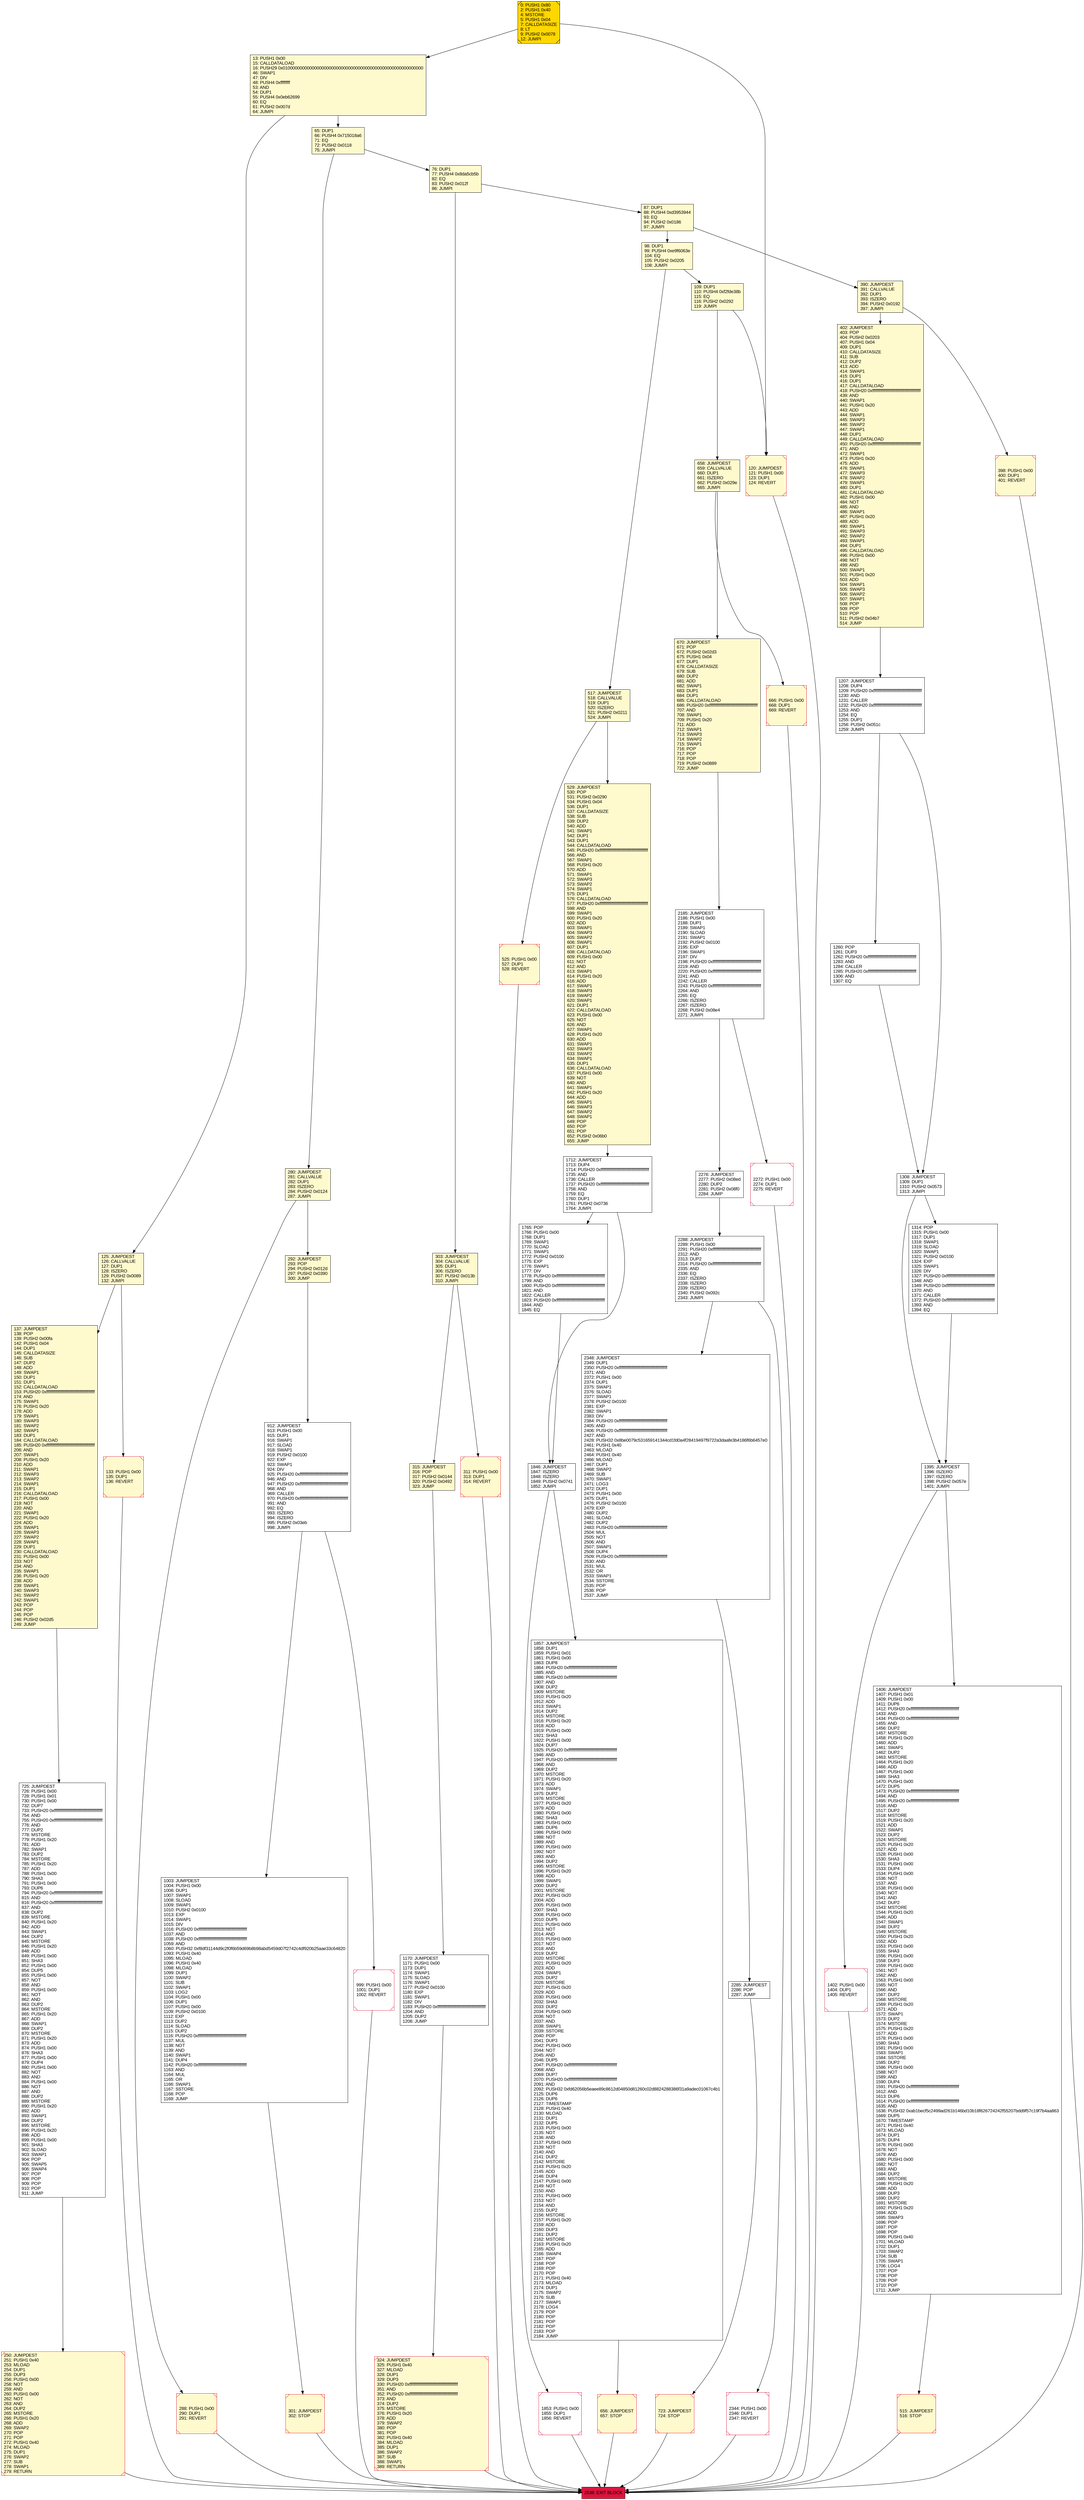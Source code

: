 digraph G {
bgcolor=transparent rankdir=UD;
node [shape=box style=filled color=black fillcolor=white fontname=arial fontcolor=black];
288 [label="288: PUSH1 0x00\l290: DUP1\l291: REVERT\l" fillcolor=lemonchiffon shape=Msquare color=crimson ];
656 [label="656: JUMPDEST\l657: STOP\l" fillcolor=lemonchiffon shape=Msquare color=crimson ];
1765 [label="1765: POP\l1766: PUSH1 0x00\l1768: DUP1\l1769: SWAP1\l1770: SLOAD\l1771: SWAP1\l1772: PUSH2 0x0100\l1775: EXP\l1776: SWAP1\l1777: DIV\l1778: PUSH20 0xffffffffffffffffffffffffffffffffffffffff\l1799: AND\l1800: PUSH20 0xffffffffffffffffffffffffffffffffffffffff\l1821: AND\l1822: CALLER\l1823: PUSH20 0xffffffffffffffffffffffffffffffffffffffff\l1844: AND\l1845: EQ\l" ];
1406 [label="1406: JUMPDEST\l1407: PUSH1 0x01\l1409: PUSH1 0x00\l1411: DUP6\l1412: PUSH20 0xffffffffffffffffffffffffffffffffffffffff\l1433: AND\l1434: PUSH20 0xffffffffffffffffffffffffffffffffffffffff\l1455: AND\l1456: DUP2\l1457: MSTORE\l1458: PUSH1 0x20\l1460: ADD\l1461: SWAP1\l1462: DUP2\l1463: MSTORE\l1464: PUSH1 0x20\l1466: ADD\l1467: PUSH1 0x00\l1469: SHA3\l1470: PUSH1 0x00\l1472: DUP5\l1473: PUSH20 0xffffffffffffffffffffffffffffffffffffffff\l1494: AND\l1495: PUSH20 0xffffffffffffffffffffffffffffffffffffffff\l1516: AND\l1517: DUP2\l1518: MSTORE\l1519: PUSH1 0x20\l1521: ADD\l1522: SWAP1\l1523: DUP2\l1524: MSTORE\l1525: PUSH1 0x20\l1527: ADD\l1528: PUSH1 0x00\l1530: SHA3\l1531: PUSH1 0x00\l1533: DUP4\l1534: PUSH1 0x00\l1536: NOT\l1537: AND\l1538: PUSH1 0x00\l1540: NOT\l1541: AND\l1542: DUP2\l1543: MSTORE\l1544: PUSH1 0x20\l1546: ADD\l1547: SWAP1\l1548: DUP2\l1549: MSTORE\l1550: PUSH1 0x20\l1552: ADD\l1553: PUSH1 0x00\l1555: SHA3\l1556: PUSH1 0x00\l1558: DUP3\l1559: PUSH1 0x00\l1561: NOT\l1562: AND\l1563: PUSH1 0x00\l1565: NOT\l1566: AND\l1567: DUP2\l1568: MSTORE\l1569: PUSH1 0x20\l1571: ADD\l1572: SWAP1\l1573: DUP2\l1574: MSTORE\l1575: PUSH1 0x20\l1577: ADD\l1578: PUSH1 0x00\l1580: SHA3\l1581: PUSH1 0x00\l1583: SWAP1\l1584: SSTORE\l1585: DUP2\l1586: PUSH1 0x00\l1588: NOT\l1589: AND\l1590: DUP4\l1591: PUSH20 0xffffffffffffffffffffffffffffffffffffffff\l1612: AND\l1613: DUP6\l1614: PUSH20 0xffffffffffffffffffffffffffffffffffffffff\l1635: AND\l1636: PUSH32 0xab1becf5c2499ad261b146bd10b18f626724242f55207bdd9f57c19f7b4aa863\l1669: DUP5\l1670: TIMESTAMP\l1671: PUSH1 0x40\l1673: MLOAD\l1674: DUP1\l1675: DUP4\l1676: PUSH1 0x00\l1678: NOT\l1679: AND\l1680: PUSH1 0x00\l1682: NOT\l1683: AND\l1684: DUP2\l1685: MSTORE\l1686: PUSH1 0x20\l1688: ADD\l1689: DUP3\l1690: DUP2\l1691: MSTORE\l1692: PUSH1 0x20\l1694: ADD\l1695: SWAP3\l1696: POP\l1697: POP\l1698: POP\l1699: PUSH1 0x40\l1701: MLOAD\l1702: DUP1\l1703: SWAP2\l1704: SUB\l1705: SWAP1\l1706: LOG4\l1707: POP\l1708: POP\l1709: POP\l1710: POP\l1711: JUMP\l" ];
529 [label="529: JUMPDEST\l530: POP\l531: PUSH2 0x0290\l534: PUSH1 0x04\l536: DUP1\l537: CALLDATASIZE\l538: SUB\l539: DUP2\l540: ADD\l541: SWAP1\l542: DUP1\l543: DUP1\l544: CALLDATALOAD\l545: PUSH20 0xffffffffffffffffffffffffffffffffffffffff\l566: AND\l567: SWAP1\l568: PUSH1 0x20\l570: ADD\l571: SWAP1\l572: SWAP3\l573: SWAP2\l574: SWAP1\l575: DUP1\l576: CALLDATALOAD\l577: PUSH20 0xffffffffffffffffffffffffffffffffffffffff\l598: AND\l599: SWAP1\l600: PUSH1 0x20\l602: ADD\l603: SWAP1\l604: SWAP3\l605: SWAP2\l606: SWAP1\l607: DUP1\l608: CALLDATALOAD\l609: PUSH1 0x00\l611: NOT\l612: AND\l613: SWAP1\l614: PUSH1 0x20\l616: ADD\l617: SWAP1\l618: SWAP3\l619: SWAP2\l620: SWAP1\l621: DUP1\l622: CALLDATALOAD\l623: PUSH1 0x00\l625: NOT\l626: AND\l627: SWAP1\l628: PUSH1 0x20\l630: ADD\l631: SWAP1\l632: SWAP3\l633: SWAP2\l634: SWAP1\l635: DUP1\l636: CALLDATALOAD\l637: PUSH1 0x00\l639: NOT\l640: AND\l641: SWAP1\l642: PUSH1 0x20\l644: ADD\l645: SWAP1\l646: SWAP3\l647: SWAP2\l648: SWAP1\l649: POP\l650: POP\l651: POP\l652: PUSH2 0x06b0\l655: JUMP\l" fillcolor=lemonchiffon ];
2344 [label="2344: PUSH1 0x00\l2346: DUP1\l2347: REVERT\l" shape=Msquare color=crimson ];
517 [label="517: JUMPDEST\l518: CALLVALUE\l519: DUP1\l520: ISZERO\l521: PUSH2 0x0211\l524: JUMPI\l" fillcolor=lemonchiffon ];
87 [label="87: DUP1\l88: PUSH4 0xd3953944\l93: EQ\l94: PUSH2 0x0186\l97: JUMPI\l" fillcolor=lemonchiffon ];
76 [label="76: DUP1\l77: PUSH4 0x8da5cb5b\l82: EQ\l83: PUSH2 0x012f\l86: JUMPI\l" fillcolor=lemonchiffon ];
670 [label="670: JUMPDEST\l671: POP\l672: PUSH2 0x02d3\l675: PUSH1 0x04\l677: DUP1\l678: CALLDATASIZE\l679: SUB\l680: DUP2\l681: ADD\l682: SWAP1\l683: DUP1\l684: DUP1\l685: CALLDATALOAD\l686: PUSH20 0xffffffffffffffffffffffffffffffffffffffff\l707: AND\l708: SWAP1\l709: PUSH1 0x20\l711: ADD\l712: SWAP1\l713: SWAP3\l714: SWAP2\l715: SWAP1\l716: POP\l717: POP\l718: POP\l719: PUSH2 0x0889\l722: JUMP\l" fillcolor=lemonchiffon ];
1857 [label="1857: JUMPDEST\l1858: DUP1\l1859: PUSH1 0x01\l1861: PUSH1 0x00\l1863: DUP8\l1864: PUSH20 0xffffffffffffffffffffffffffffffffffffffff\l1885: AND\l1886: PUSH20 0xffffffffffffffffffffffffffffffffffffffff\l1907: AND\l1908: DUP2\l1909: MSTORE\l1910: PUSH1 0x20\l1912: ADD\l1913: SWAP1\l1914: DUP2\l1915: MSTORE\l1916: PUSH1 0x20\l1918: ADD\l1919: PUSH1 0x00\l1921: SHA3\l1922: PUSH1 0x00\l1924: DUP7\l1925: PUSH20 0xffffffffffffffffffffffffffffffffffffffff\l1946: AND\l1947: PUSH20 0xffffffffffffffffffffffffffffffffffffffff\l1968: AND\l1969: DUP2\l1970: MSTORE\l1971: PUSH1 0x20\l1973: ADD\l1974: SWAP1\l1975: DUP2\l1976: MSTORE\l1977: PUSH1 0x20\l1979: ADD\l1980: PUSH1 0x00\l1982: SHA3\l1983: PUSH1 0x00\l1985: DUP6\l1986: PUSH1 0x00\l1988: NOT\l1989: AND\l1990: PUSH1 0x00\l1992: NOT\l1993: AND\l1994: DUP2\l1995: MSTORE\l1996: PUSH1 0x20\l1998: ADD\l1999: SWAP1\l2000: DUP2\l2001: MSTORE\l2002: PUSH1 0x20\l2004: ADD\l2005: PUSH1 0x00\l2007: SHA3\l2008: PUSH1 0x00\l2010: DUP5\l2011: PUSH1 0x00\l2013: NOT\l2014: AND\l2015: PUSH1 0x00\l2017: NOT\l2018: AND\l2019: DUP2\l2020: MSTORE\l2021: PUSH1 0x20\l2023: ADD\l2024: SWAP1\l2025: DUP2\l2026: MSTORE\l2027: PUSH1 0x20\l2029: ADD\l2030: PUSH1 0x00\l2032: SHA3\l2033: DUP2\l2034: PUSH1 0x00\l2036: NOT\l2037: AND\l2038: SWAP1\l2039: SSTORE\l2040: POP\l2041: DUP3\l2042: PUSH1 0x00\l2044: NOT\l2045: AND\l2046: DUP5\l2047: PUSH20 0xffffffffffffffffffffffffffffffffffffffff\l2068: AND\l2069: DUP7\l2070: PUSH20 0xffffffffffffffffffffffffffffffffffffffff\l2091: AND\l2092: PUSH32 0xfd62056b5eaee89c8612d04850d81260c02d8824288386f31a9adec01067c4b1\l2125: DUP6\l2126: DUP6\l2127: TIMESTAMP\l2128: PUSH1 0x40\l2130: MLOAD\l2131: DUP1\l2132: DUP5\l2133: PUSH1 0x00\l2135: NOT\l2136: AND\l2137: PUSH1 0x00\l2139: NOT\l2140: AND\l2141: DUP2\l2142: MSTORE\l2143: PUSH1 0x20\l2145: ADD\l2146: DUP4\l2147: PUSH1 0x00\l2149: NOT\l2150: AND\l2151: PUSH1 0x00\l2153: NOT\l2154: AND\l2155: DUP2\l2156: MSTORE\l2157: PUSH1 0x20\l2159: ADD\l2160: DUP3\l2161: DUP2\l2162: MSTORE\l2163: PUSH1 0x20\l2165: ADD\l2166: SWAP4\l2167: POP\l2168: POP\l2169: POP\l2170: POP\l2171: PUSH1 0x40\l2173: MLOAD\l2174: DUP1\l2175: SWAP2\l2176: SUB\l2177: SWAP1\l2178: LOG4\l2179: POP\l2180: POP\l2181: POP\l2182: POP\l2183: POP\l2184: JUMP\l" ];
98 [label="98: DUP1\l99: PUSH4 0xe9f6063e\l104: EQ\l105: PUSH2 0x0205\l108: JUMPI\l" fillcolor=lemonchiffon ];
2288 [label="2288: JUMPDEST\l2289: PUSH1 0x00\l2291: PUSH20 0xffffffffffffffffffffffffffffffffffffffff\l2312: AND\l2313: DUP2\l2314: PUSH20 0xffffffffffffffffffffffffffffffffffffffff\l2335: AND\l2336: EQ\l2337: ISZERO\l2338: ISZERO\l2339: ISZERO\l2340: PUSH2 0x092c\l2343: JUMPI\l" ];
1395 [label="1395: JUMPDEST\l1396: ISZERO\l1397: ISZERO\l1398: PUSH2 0x057e\l1401: JUMPI\l" ];
311 [label="311: PUSH1 0x00\l313: DUP1\l314: REVERT\l" fillcolor=lemonchiffon shape=Msquare color=crimson ];
324 [label="324: JUMPDEST\l325: PUSH1 0x40\l327: MLOAD\l328: DUP1\l329: DUP3\l330: PUSH20 0xffffffffffffffffffffffffffffffffffffffff\l351: AND\l352: PUSH20 0xffffffffffffffffffffffffffffffffffffffff\l373: AND\l374: DUP2\l375: MSTORE\l376: PUSH1 0x20\l378: ADD\l379: SWAP2\l380: POP\l381: POP\l382: PUSH1 0x40\l384: MLOAD\l385: DUP1\l386: SWAP2\l387: SUB\l388: SWAP1\l389: RETURN\l" fillcolor=lemonchiffon shape=Msquare color=crimson ];
515 [label="515: JUMPDEST\l516: STOP\l" fillcolor=lemonchiffon shape=Msquare color=crimson ];
1853 [label="1853: PUSH1 0x00\l1855: DUP1\l1856: REVERT\l" shape=Msquare color=crimson ];
2276 [label="2276: JUMPDEST\l2277: PUSH2 0x08ed\l2280: DUP2\l2281: PUSH2 0x08f0\l2284: JUMP\l" ];
133 [label="133: PUSH1 0x00\l135: DUP1\l136: REVERT\l" fillcolor=lemonchiffon shape=Msquare color=crimson ];
1170 [label="1170: JUMPDEST\l1171: PUSH1 0x00\l1173: DUP1\l1174: SWAP1\l1175: SLOAD\l1176: SWAP1\l1177: PUSH2 0x0100\l1180: EXP\l1181: SWAP1\l1182: DIV\l1183: PUSH20 0xffffffffffffffffffffffffffffffffffffffff\l1204: AND\l1205: DUP2\l1206: JUMP\l" ];
1712 [label="1712: JUMPDEST\l1713: DUP4\l1714: PUSH20 0xffffffffffffffffffffffffffffffffffffffff\l1735: AND\l1736: CALLER\l1737: PUSH20 0xffffffffffffffffffffffffffffffffffffffff\l1758: AND\l1759: EQ\l1760: DUP1\l1761: PUSH2 0x0736\l1764: JUMPI\l" ];
1308 [label="1308: JUMPDEST\l1309: DUP1\l1310: PUSH2 0x0573\l1313: JUMPI\l" ];
525 [label="525: PUSH1 0x00\l527: DUP1\l528: REVERT\l" fillcolor=lemonchiffon shape=Msquare color=crimson ];
658 [label="658: JUMPDEST\l659: CALLVALUE\l660: DUP1\l661: ISZERO\l662: PUSH2 0x029e\l665: JUMPI\l" fillcolor=lemonchiffon ];
398 [label="398: PUSH1 0x00\l400: DUP1\l401: REVERT\l" fillcolor=lemonchiffon shape=Msquare color=crimson ];
250 [label="250: JUMPDEST\l251: PUSH1 0x40\l253: MLOAD\l254: DUP1\l255: DUP3\l256: PUSH1 0x00\l258: NOT\l259: AND\l260: PUSH1 0x00\l262: NOT\l263: AND\l264: DUP2\l265: MSTORE\l266: PUSH1 0x20\l268: ADD\l269: SWAP2\l270: POP\l271: POP\l272: PUSH1 0x40\l274: MLOAD\l275: DUP1\l276: SWAP2\l277: SUB\l278: SWAP1\l279: RETURN\l" fillcolor=lemonchiffon shape=Msquare color=crimson ];
125 [label="125: JUMPDEST\l126: CALLVALUE\l127: DUP1\l128: ISZERO\l129: PUSH2 0x0089\l132: JUMPI\l" fillcolor=lemonchiffon ];
301 [label="301: JUMPDEST\l302: STOP\l" fillcolor=lemonchiffon shape=Msquare color=crimson ];
0 [label="0: PUSH1 0x80\l2: PUSH1 0x40\l4: MSTORE\l5: PUSH1 0x04\l7: CALLDATASIZE\l8: LT\l9: PUSH2 0x0078\l12: JUMPI\l" fillcolor=lemonchiffon shape=Msquare fillcolor=gold ];
390 [label="390: JUMPDEST\l391: CALLVALUE\l392: DUP1\l393: ISZERO\l394: PUSH2 0x0192\l397: JUMPI\l" fillcolor=lemonchiffon ];
666 [label="666: PUSH1 0x00\l668: DUP1\l669: REVERT\l" fillcolor=lemonchiffon shape=Msquare color=crimson ];
2272 [label="2272: PUSH1 0x00\l2274: DUP1\l2275: REVERT\l" shape=Msquare color=crimson ];
912 [label="912: JUMPDEST\l913: PUSH1 0x00\l915: DUP1\l916: SWAP1\l917: SLOAD\l918: SWAP1\l919: PUSH2 0x0100\l922: EXP\l923: SWAP1\l924: DIV\l925: PUSH20 0xffffffffffffffffffffffffffffffffffffffff\l946: AND\l947: PUSH20 0xffffffffffffffffffffffffffffffffffffffff\l968: AND\l969: CALLER\l970: PUSH20 0xffffffffffffffffffffffffffffffffffffffff\l991: AND\l992: EQ\l993: ISZERO\l994: ISZERO\l995: PUSH2 0x03eb\l998: JUMPI\l" ];
1314 [label="1314: POP\l1315: PUSH1 0x00\l1317: DUP1\l1318: SWAP1\l1319: SLOAD\l1320: SWAP1\l1321: PUSH2 0x0100\l1324: EXP\l1325: SWAP1\l1326: DIV\l1327: PUSH20 0xffffffffffffffffffffffffffffffffffffffff\l1348: AND\l1349: PUSH20 0xffffffffffffffffffffffffffffffffffffffff\l1370: AND\l1371: CALLER\l1372: PUSH20 0xffffffffffffffffffffffffffffffffffffffff\l1393: AND\l1394: EQ\l" ];
999 [label="999: PUSH1 0x00\l1001: DUP1\l1002: REVERT\l" shape=Msquare color=crimson ];
723 [label="723: JUMPDEST\l724: STOP\l" fillcolor=lemonchiffon shape=Msquare color=crimson ];
280 [label="280: JUMPDEST\l281: CALLVALUE\l282: DUP1\l283: ISZERO\l284: PUSH2 0x0124\l287: JUMPI\l" fillcolor=lemonchiffon ];
2285 [label="2285: JUMPDEST\l2286: POP\l2287: JUMP\l" ];
292 [label="292: JUMPDEST\l293: POP\l294: PUSH2 0x012d\l297: PUSH2 0x0390\l300: JUMP\l" fillcolor=lemonchiffon ];
402 [label="402: JUMPDEST\l403: POP\l404: PUSH2 0x0203\l407: PUSH1 0x04\l409: DUP1\l410: CALLDATASIZE\l411: SUB\l412: DUP2\l413: ADD\l414: SWAP1\l415: DUP1\l416: DUP1\l417: CALLDATALOAD\l418: PUSH20 0xffffffffffffffffffffffffffffffffffffffff\l439: AND\l440: SWAP1\l441: PUSH1 0x20\l443: ADD\l444: SWAP1\l445: SWAP3\l446: SWAP2\l447: SWAP1\l448: DUP1\l449: CALLDATALOAD\l450: PUSH20 0xffffffffffffffffffffffffffffffffffffffff\l471: AND\l472: SWAP1\l473: PUSH1 0x20\l475: ADD\l476: SWAP1\l477: SWAP3\l478: SWAP2\l479: SWAP1\l480: DUP1\l481: CALLDATALOAD\l482: PUSH1 0x00\l484: NOT\l485: AND\l486: SWAP1\l487: PUSH1 0x20\l489: ADD\l490: SWAP1\l491: SWAP3\l492: SWAP2\l493: SWAP1\l494: DUP1\l495: CALLDATALOAD\l496: PUSH1 0x00\l498: NOT\l499: AND\l500: SWAP1\l501: PUSH1 0x20\l503: ADD\l504: SWAP1\l505: SWAP3\l506: SWAP2\l507: SWAP1\l508: POP\l509: POP\l510: POP\l511: PUSH2 0x04b7\l514: JUMP\l" fillcolor=lemonchiffon ];
725 [label="725: JUMPDEST\l726: PUSH1 0x00\l728: PUSH1 0x01\l730: PUSH1 0x00\l732: DUP7\l733: PUSH20 0xffffffffffffffffffffffffffffffffffffffff\l754: AND\l755: PUSH20 0xffffffffffffffffffffffffffffffffffffffff\l776: AND\l777: DUP2\l778: MSTORE\l779: PUSH1 0x20\l781: ADD\l782: SWAP1\l783: DUP2\l784: MSTORE\l785: PUSH1 0x20\l787: ADD\l788: PUSH1 0x00\l790: SHA3\l791: PUSH1 0x00\l793: DUP6\l794: PUSH20 0xffffffffffffffffffffffffffffffffffffffff\l815: AND\l816: PUSH20 0xffffffffffffffffffffffffffffffffffffffff\l837: AND\l838: DUP2\l839: MSTORE\l840: PUSH1 0x20\l842: ADD\l843: SWAP1\l844: DUP2\l845: MSTORE\l846: PUSH1 0x20\l848: ADD\l849: PUSH1 0x00\l851: SHA3\l852: PUSH1 0x00\l854: DUP5\l855: PUSH1 0x00\l857: NOT\l858: AND\l859: PUSH1 0x00\l861: NOT\l862: AND\l863: DUP2\l864: MSTORE\l865: PUSH1 0x20\l867: ADD\l868: SWAP1\l869: DUP2\l870: MSTORE\l871: PUSH1 0x20\l873: ADD\l874: PUSH1 0x00\l876: SHA3\l877: PUSH1 0x00\l879: DUP4\l880: PUSH1 0x00\l882: NOT\l883: AND\l884: PUSH1 0x00\l886: NOT\l887: AND\l888: DUP2\l889: MSTORE\l890: PUSH1 0x20\l892: ADD\l893: SWAP1\l894: DUP2\l895: MSTORE\l896: PUSH1 0x20\l898: ADD\l899: PUSH1 0x00\l901: SHA3\l902: SLOAD\l903: SWAP1\l904: POP\l905: SWAP5\l906: SWAP4\l907: POP\l908: POP\l909: POP\l910: POP\l911: JUMP\l" ];
1260 [label="1260: POP\l1261: DUP3\l1262: PUSH20 0xffffffffffffffffffffffffffffffffffffffff\l1283: AND\l1284: CALLER\l1285: PUSH20 0xffffffffffffffffffffffffffffffffffffffff\l1306: AND\l1307: EQ\l" ];
1402 [label="1402: PUSH1 0x00\l1404: DUP1\l1405: REVERT\l" shape=Msquare color=crimson ];
2348 [label="2348: JUMPDEST\l2349: DUP1\l2350: PUSH20 0xffffffffffffffffffffffffffffffffffffffff\l2371: AND\l2372: PUSH1 0x00\l2374: DUP1\l2375: SWAP1\l2376: SLOAD\l2377: SWAP1\l2378: PUSH2 0x0100\l2381: EXP\l2382: SWAP1\l2383: DIV\l2384: PUSH20 0xffffffffffffffffffffffffffffffffffffffff\l2405: AND\l2406: PUSH20 0xffffffffffffffffffffffffffffffffffffffff\l2427: AND\l2428: PUSH32 0x8be0079c531659141344cd1fd0a4f28419497f9722a3daafe3b4186f6b6457e0\l2461: PUSH1 0x40\l2463: MLOAD\l2464: PUSH1 0x40\l2466: MLOAD\l2467: DUP1\l2468: SWAP2\l2469: SUB\l2470: SWAP1\l2471: LOG3\l2472: DUP1\l2473: PUSH1 0x00\l2475: DUP1\l2476: PUSH2 0x0100\l2479: EXP\l2480: DUP2\l2481: SLOAD\l2482: DUP2\l2483: PUSH20 0xffffffffffffffffffffffffffffffffffffffff\l2504: MUL\l2505: NOT\l2506: AND\l2507: SWAP1\l2508: DUP4\l2509: PUSH20 0xffffffffffffffffffffffffffffffffffffffff\l2530: AND\l2531: MUL\l2532: OR\l2533: SWAP1\l2534: SSTORE\l2535: POP\l2536: POP\l2537: JUMP\l" ];
315 [label="315: JUMPDEST\l316: POP\l317: PUSH2 0x0144\l320: PUSH2 0x0492\l323: JUMP\l" fillcolor=lemonchiffon ];
1003 [label="1003: JUMPDEST\l1004: PUSH1 0x00\l1006: DUP1\l1007: SWAP1\l1008: SLOAD\l1009: SWAP1\l1010: PUSH2 0x0100\l1013: EXP\l1014: SWAP1\l1015: DIV\l1016: PUSH20 0xffffffffffffffffffffffffffffffffffffffff\l1037: AND\l1038: PUSH20 0xffffffffffffffffffffffffffffffffffffffff\l1059: AND\l1060: PUSH32 0xf8df31144d9c2f0f6b59d69b8b98abd5459d07f2742c4df920b25aae33c64820\l1093: PUSH1 0x40\l1095: MLOAD\l1096: PUSH1 0x40\l1098: MLOAD\l1099: DUP1\l1100: SWAP2\l1101: SUB\l1102: SWAP1\l1103: LOG2\l1104: PUSH1 0x00\l1106: DUP1\l1107: PUSH1 0x00\l1109: PUSH2 0x0100\l1112: EXP\l1113: DUP2\l1114: SLOAD\l1115: DUP2\l1116: PUSH20 0xffffffffffffffffffffffffffffffffffffffff\l1137: MUL\l1138: NOT\l1139: AND\l1140: SWAP1\l1141: DUP4\l1142: PUSH20 0xffffffffffffffffffffffffffffffffffffffff\l1163: AND\l1164: MUL\l1165: OR\l1166: SWAP1\l1167: SSTORE\l1168: POP\l1169: JUMP\l" ];
303 [label="303: JUMPDEST\l304: CALLVALUE\l305: DUP1\l306: ISZERO\l307: PUSH2 0x013b\l310: JUMPI\l" fillcolor=lemonchiffon ];
13 [label="13: PUSH1 0x00\l15: CALLDATALOAD\l16: PUSH29 0x0100000000000000000000000000000000000000000000000000000000\l46: SWAP1\l47: DIV\l48: PUSH4 0xffffffff\l53: AND\l54: DUP1\l55: PUSH4 0x0eb62699\l60: EQ\l61: PUSH2 0x007d\l64: JUMPI\l" fillcolor=lemonchiffon ];
2538 [label="2538: EXIT BLOCK\l" fillcolor=crimson ];
2185 [label="2185: JUMPDEST\l2186: PUSH1 0x00\l2188: DUP1\l2189: SWAP1\l2190: SLOAD\l2191: SWAP1\l2192: PUSH2 0x0100\l2195: EXP\l2196: SWAP1\l2197: DIV\l2198: PUSH20 0xffffffffffffffffffffffffffffffffffffffff\l2219: AND\l2220: PUSH20 0xffffffffffffffffffffffffffffffffffffffff\l2241: AND\l2242: CALLER\l2243: PUSH20 0xffffffffffffffffffffffffffffffffffffffff\l2264: AND\l2265: EQ\l2266: ISZERO\l2267: ISZERO\l2268: PUSH2 0x08e4\l2271: JUMPI\l" ];
109 [label="109: DUP1\l110: PUSH4 0xf2fde38b\l115: EQ\l116: PUSH2 0x0292\l119: JUMPI\l" fillcolor=lemonchiffon ];
1207 [label="1207: JUMPDEST\l1208: DUP4\l1209: PUSH20 0xffffffffffffffffffffffffffffffffffffffff\l1230: AND\l1231: CALLER\l1232: PUSH20 0xffffffffffffffffffffffffffffffffffffffff\l1253: AND\l1254: EQ\l1255: DUP1\l1256: PUSH2 0x051c\l1259: JUMPI\l" ];
65 [label="65: DUP1\l66: PUSH4 0x715018a6\l71: EQ\l72: PUSH2 0x0118\l75: JUMPI\l" fillcolor=lemonchiffon ];
120 [label="120: JUMPDEST\l121: PUSH1 0x00\l123: DUP1\l124: REVERT\l" fillcolor=lemonchiffon shape=Msquare color=crimson ];
137 [label="137: JUMPDEST\l138: POP\l139: PUSH2 0x00fa\l142: PUSH1 0x04\l144: DUP1\l145: CALLDATASIZE\l146: SUB\l147: DUP2\l148: ADD\l149: SWAP1\l150: DUP1\l151: DUP1\l152: CALLDATALOAD\l153: PUSH20 0xffffffffffffffffffffffffffffffffffffffff\l174: AND\l175: SWAP1\l176: PUSH1 0x20\l178: ADD\l179: SWAP1\l180: SWAP3\l181: SWAP2\l182: SWAP1\l183: DUP1\l184: CALLDATALOAD\l185: PUSH20 0xffffffffffffffffffffffffffffffffffffffff\l206: AND\l207: SWAP1\l208: PUSH1 0x20\l210: ADD\l211: SWAP1\l212: SWAP3\l213: SWAP2\l214: SWAP1\l215: DUP1\l216: CALLDATALOAD\l217: PUSH1 0x00\l219: NOT\l220: AND\l221: SWAP1\l222: PUSH1 0x20\l224: ADD\l225: SWAP1\l226: SWAP3\l227: SWAP2\l228: SWAP1\l229: DUP1\l230: CALLDATALOAD\l231: PUSH1 0x00\l233: NOT\l234: AND\l235: SWAP1\l236: PUSH1 0x20\l238: ADD\l239: SWAP1\l240: SWAP3\l241: SWAP2\l242: SWAP1\l243: POP\l244: POP\l245: POP\l246: PUSH2 0x02d5\l249: JUMP\l" fillcolor=lemonchiffon ];
1846 [label="1846: JUMPDEST\l1847: ISZERO\l1848: ISZERO\l1849: PUSH2 0x0741\l1852: JUMPI\l" ];
303 -> 315;
76 -> 87;
912 -> 999;
517 -> 529;
2285 -> 723;
109 -> 120;
1406 -> 515;
13 -> 65;
292 -> 912;
390 -> 398;
1857 -> 656;
2348 -> 2285;
1395 -> 1406;
658 -> 666;
120 -> 2538;
98 -> 517;
280 -> 292;
2288 -> 2344;
125 -> 133;
87 -> 98;
529 -> 1712;
912 -> 1003;
1712 -> 1765;
402 -> 1207;
137 -> 725;
517 -> 525;
1207 -> 1260;
2272 -> 2538;
999 -> 2538;
723 -> 2538;
2185 -> 2272;
1402 -> 2538;
2276 -> 2288;
1170 -> 324;
87 -> 390;
1308 -> 1395;
65 -> 280;
658 -> 670;
109 -> 658;
315 -> 1170;
398 -> 2538;
125 -> 137;
525 -> 2538;
0 -> 120;
1395 -> 1402;
280 -> 288;
2288 -> 2348;
133 -> 2538;
2185 -> 2276;
666 -> 2538;
1314 -> 1395;
301 -> 2538;
1207 -> 1308;
1712 -> 1846;
1003 -> 301;
250 -> 2538;
13 -> 125;
0 -> 13;
1846 -> 1853;
2344 -> 2538;
390 -> 402;
725 -> 250;
1308 -> 1314;
288 -> 2538;
656 -> 2538;
76 -> 303;
1846 -> 1857;
1260 -> 1308;
1853 -> 2538;
303 -> 311;
65 -> 76;
1765 -> 1846;
311 -> 2538;
670 -> 2185;
324 -> 2538;
515 -> 2538;
98 -> 109;
}